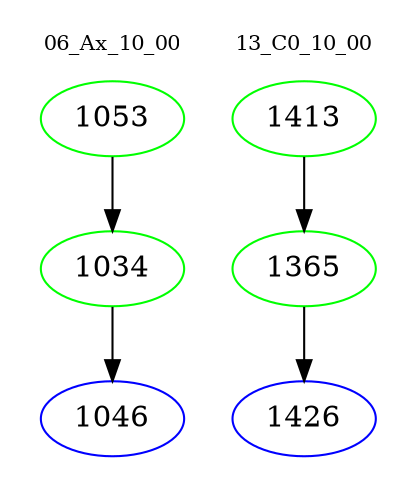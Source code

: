 digraph{
subgraph cluster_0 {
color = white
label = "06_Ax_10_00";
fontsize=10;
T0_1053 [label="1053", color="green"]
T0_1053 -> T0_1034 [color="black"]
T0_1034 [label="1034", color="green"]
T0_1034 -> T0_1046 [color="black"]
T0_1046 [label="1046", color="blue"]
}
subgraph cluster_1 {
color = white
label = "13_C0_10_00";
fontsize=10;
T1_1413 [label="1413", color="green"]
T1_1413 -> T1_1365 [color="black"]
T1_1365 [label="1365", color="green"]
T1_1365 -> T1_1426 [color="black"]
T1_1426 [label="1426", color="blue"]
}
}
